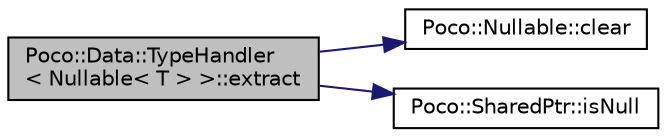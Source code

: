 digraph "Poco::Data::TypeHandler&lt; Nullable&lt; T &gt; &gt;::extract"
{
 // LATEX_PDF_SIZE
  edge [fontname="Helvetica",fontsize="10",labelfontname="Helvetica",labelfontsize="10"];
  node [fontname="Helvetica",fontsize="10",shape=record];
  rankdir="LR";
  Node1 [label="Poco::Data::TypeHandler\l\< Nullable\< T \> \>::extract",height=0.2,width=0.4,color="black", fillcolor="grey75", style="filled", fontcolor="black",tooltip=" "];
  Node1 -> Node2 [color="midnightblue",fontsize="10",style="solid",fontname="Helvetica"];
  Node2 [label="Poco::Nullable::clear",height=0.2,width=0.4,color="black", fillcolor="white", style="filled",URL="$classPoco_1_1Nullable.html#a50cf9981c73db555887e293f6cde5c96",tooltip="Clears the Nullable."];
  Node1 -> Node3 [color="midnightblue",fontsize="10",style="solid",fontname="Helvetica"];
  Node3 [label="Poco::SharedPtr::isNull",height=0.2,width=0.4,color="black", fillcolor="white", style="filled",URL="$classPoco_1_1SharedPtr.html#af04598ca0ecf598802c144836cfd3b5a",tooltip=" "];
}
